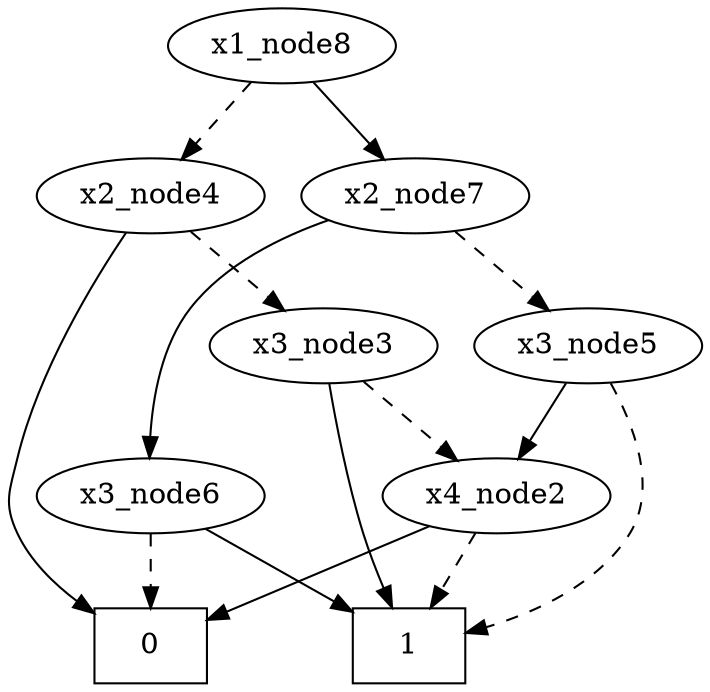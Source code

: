 digraph G { 
 0 [shape=box]; 
 1 [shape=box]; 
x4_node2 -> 1 [style = dashed];
x4_node2 -> 0;
x3_node3 -> x4_node2 [style = dashed];
x3_node3 -> 1;
x2_node4 -> x3_node3 [style = dashed];
x2_node4 -> 0;
x3_node5 -> 1 [style = dashed];
x3_node5 -> x4_node2;
x3_node6 -> 0 [style = dashed];
x3_node6 -> 1;
x2_node7 -> x3_node5 [style = dashed];
x2_node7 -> x3_node6;
x1_node8 -> x2_node4 [style = dashed];
x1_node8 -> x2_node7;
 }